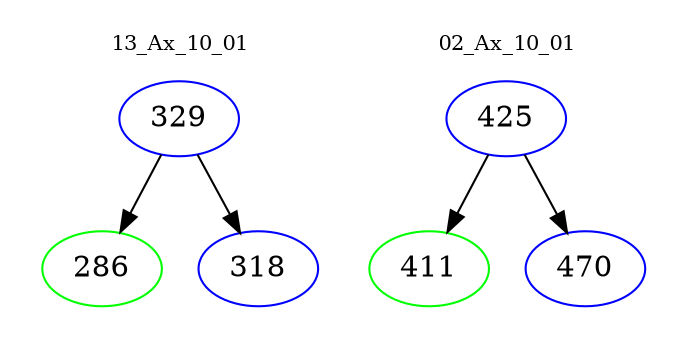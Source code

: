 digraph{
subgraph cluster_0 {
color = white
label = "13_Ax_10_01";
fontsize=10;
T0_329 [label="329", color="blue"]
T0_329 -> T0_286 [color="black"]
T0_286 [label="286", color="green"]
T0_329 -> T0_318 [color="black"]
T0_318 [label="318", color="blue"]
}
subgraph cluster_1 {
color = white
label = "02_Ax_10_01";
fontsize=10;
T1_425 [label="425", color="blue"]
T1_425 -> T1_411 [color="black"]
T1_411 [label="411", color="green"]
T1_425 -> T1_470 [color="black"]
T1_470 [label="470", color="blue"]
}
}
